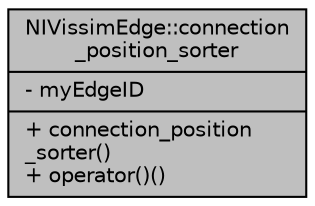 digraph "NIVissimEdge::connection_position_sorter"
{
  edge [fontname="Helvetica",fontsize="10",labelfontname="Helvetica",labelfontsize="10"];
  node [fontname="Helvetica",fontsize="10",shape=record];
  Node1 [label="{NIVissimEdge::connection\l_position_sorter\n|- myEdgeID\l|+ connection_position\l_sorter()\l+ operator()()\l}",height=0.2,width=0.4,color="black", fillcolor="grey75", style="filled", fontcolor="black"];
}
